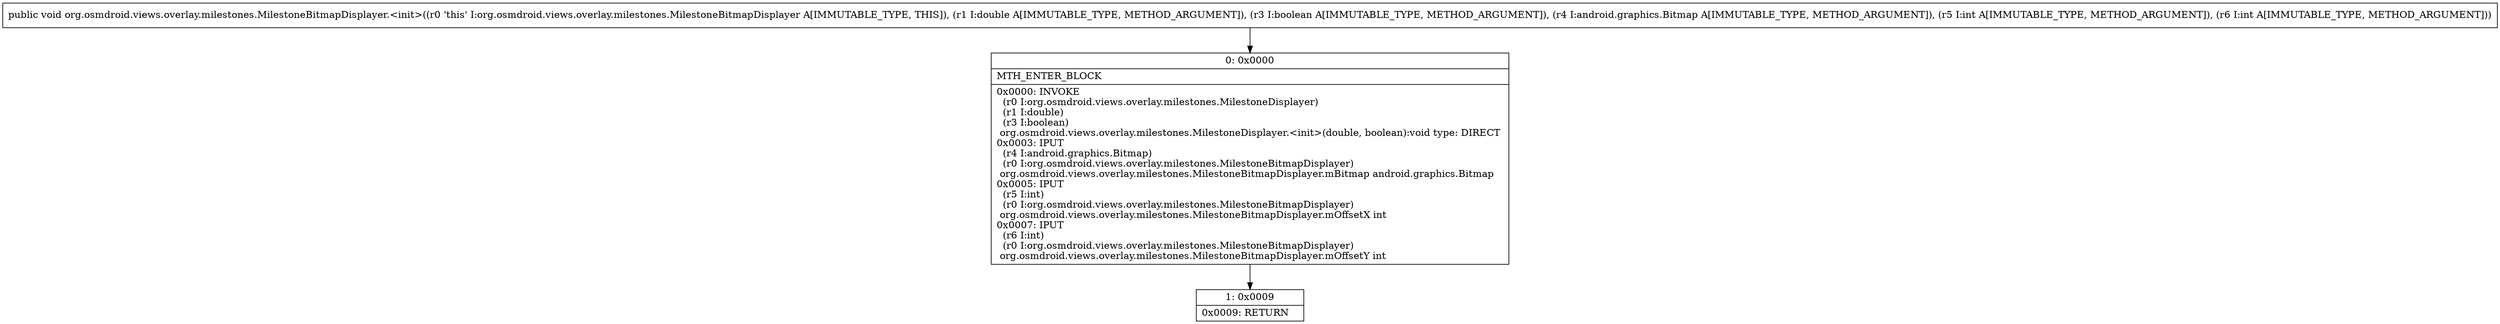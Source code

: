 digraph "CFG fororg.osmdroid.views.overlay.milestones.MilestoneBitmapDisplayer.\<init\>(DZLandroid\/graphics\/Bitmap;II)V" {
Node_0 [shape=record,label="{0\:\ 0x0000|MTH_ENTER_BLOCK\l|0x0000: INVOKE  \l  (r0 I:org.osmdroid.views.overlay.milestones.MilestoneDisplayer)\l  (r1 I:double)\l  (r3 I:boolean)\l org.osmdroid.views.overlay.milestones.MilestoneDisplayer.\<init\>(double, boolean):void type: DIRECT \l0x0003: IPUT  \l  (r4 I:android.graphics.Bitmap)\l  (r0 I:org.osmdroid.views.overlay.milestones.MilestoneBitmapDisplayer)\l org.osmdroid.views.overlay.milestones.MilestoneBitmapDisplayer.mBitmap android.graphics.Bitmap \l0x0005: IPUT  \l  (r5 I:int)\l  (r0 I:org.osmdroid.views.overlay.milestones.MilestoneBitmapDisplayer)\l org.osmdroid.views.overlay.milestones.MilestoneBitmapDisplayer.mOffsetX int \l0x0007: IPUT  \l  (r6 I:int)\l  (r0 I:org.osmdroid.views.overlay.milestones.MilestoneBitmapDisplayer)\l org.osmdroid.views.overlay.milestones.MilestoneBitmapDisplayer.mOffsetY int \l}"];
Node_1 [shape=record,label="{1\:\ 0x0009|0x0009: RETURN   \l}"];
MethodNode[shape=record,label="{public void org.osmdroid.views.overlay.milestones.MilestoneBitmapDisplayer.\<init\>((r0 'this' I:org.osmdroid.views.overlay.milestones.MilestoneBitmapDisplayer A[IMMUTABLE_TYPE, THIS]), (r1 I:double A[IMMUTABLE_TYPE, METHOD_ARGUMENT]), (r3 I:boolean A[IMMUTABLE_TYPE, METHOD_ARGUMENT]), (r4 I:android.graphics.Bitmap A[IMMUTABLE_TYPE, METHOD_ARGUMENT]), (r5 I:int A[IMMUTABLE_TYPE, METHOD_ARGUMENT]), (r6 I:int A[IMMUTABLE_TYPE, METHOD_ARGUMENT])) }"];
MethodNode -> Node_0;
Node_0 -> Node_1;
}

